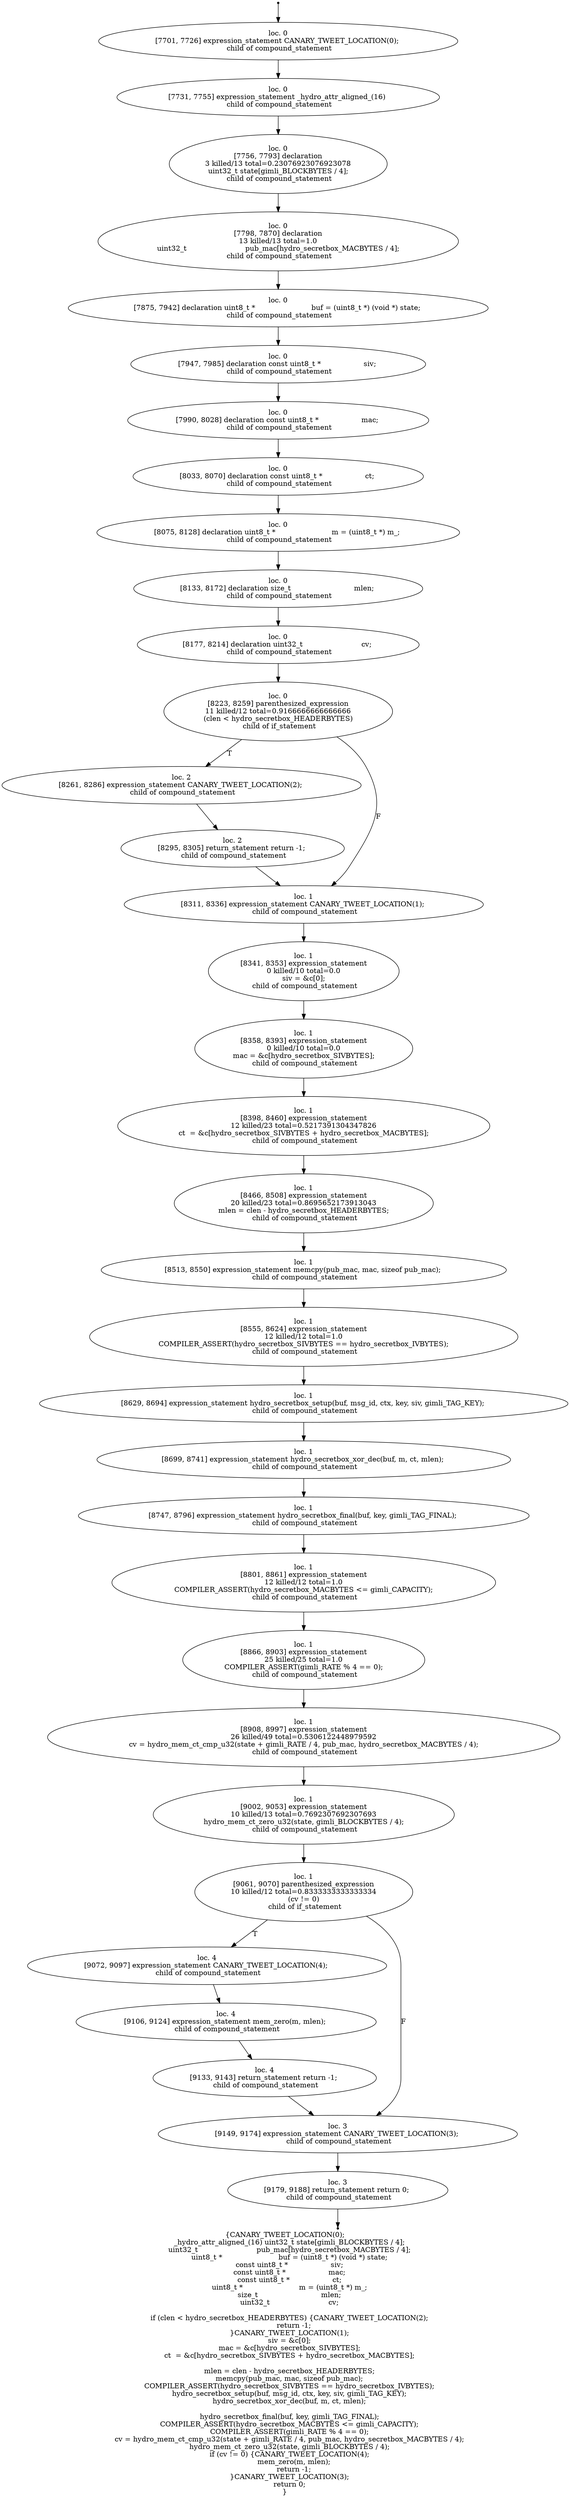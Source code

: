 digraph hydro_secretbox_decrypt_9 {
	initial [shape=point]
	initial -> "loc. 0
[7701, 7726] expression_statement CANARY_TWEET_LOCATION(0); 
 child of compound_statement"
	final [shape=point]
	"loc. 3
[9179, 9188] return_statement return 0; 
 child of compound_statement" -> final
	"loc. 0
[7701, 7726] expression_statement CANARY_TWEET_LOCATION(0); 
 child of compound_statement"
	"loc. 0
[7701, 7726] expression_statement CANARY_TWEET_LOCATION(0); 
 child of compound_statement" -> "loc. 0
[7731, 7755] expression_statement _hydro_attr_aligned_(16) 
 child of compound_statement"
	"loc. 0
[7731, 7755] expression_statement _hydro_attr_aligned_(16) 
 child of compound_statement"
	"loc. 0
[7731, 7755] expression_statement _hydro_attr_aligned_(16) 
 child of compound_statement" -> "loc. 0
[7756, 7793] declaration
3 killed/13 total=0.23076923076923078
 uint32_t state[gimli_BLOCKBYTES / 4]; 
 child of compound_statement"
	"loc. 0
[7756, 7793] declaration
3 killed/13 total=0.23076923076923078
 uint32_t state[gimli_BLOCKBYTES / 4]; 
 child of compound_statement"
	"loc. 0
[7756, 7793] declaration
3 killed/13 total=0.23076923076923078
 uint32_t state[gimli_BLOCKBYTES / 4]; 
 child of compound_statement" -> "loc. 0
[7798, 7870] declaration
13 killed/13 total=1.0
 uint32_t                          pub_mac[hydro_secretbox_MACBYTES / 4]; 
 child of compound_statement"
	"loc. 0
[7798, 7870] declaration
13 killed/13 total=1.0
 uint32_t                          pub_mac[hydro_secretbox_MACBYTES / 4]; 
 child of compound_statement"
	"loc. 0
[7798, 7870] declaration
13 killed/13 total=1.0
 uint32_t                          pub_mac[hydro_secretbox_MACBYTES / 4]; 
 child of compound_statement" -> "loc. 0
[7875, 7942] declaration uint8_t *                         buf = (uint8_t *) (void *) state; 
 child of compound_statement"
	"loc. 0
[7875, 7942] declaration uint8_t *                         buf = (uint8_t *) (void *) state; 
 child of compound_statement"
	"loc. 0
[7875, 7942] declaration uint8_t *                         buf = (uint8_t *) (void *) state; 
 child of compound_statement" -> "loc. 0
[7947, 7985] declaration const uint8_t *                   siv; 
 child of compound_statement"
	"loc. 0
[7947, 7985] declaration const uint8_t *                   siv; 
 child of compound_statement"
	"loc. 0
[7947, 7985] declaration const uint8_t *                   siv; 
 child of compound_statement" -> "loc. 0
[7990, 8028] declaration const uint8_t *                   mac; 
 child of compound_statement"
	"loc. 0
[7990, 8028] declaration const uint8_t *                   mac; 
 child of compound_statement"
	"loc. 0
[7990, 8028] declaration const uint8_t *                   mac; 
 child of compound_statement" -> "loc. 0
[8033, 8070] declaration const uint8_t *                   ct; 
 child of compound_statement"
	"loc. 0
[8033, 8070] declaration const uint8_t *                   ct; 
 child of compound_statement"
	"loc. 0
[8033, 8070] declaration const uint8_t *                   ct; 
 child of compound_statement" -> "loc. 0
[8075, 8128] declaration uint8_t *                         m = (uint8_t *) m_; 
 child of compound_statement"
	"loc. 0
[8075, 8128] declaration uint8_t *                         m = (uint8_t *) m_; 
 child of compound_statement"
	"loc. 0
[8075, 8128] declaration uint8_t *                         m = (uint8_t *) m_; 
 child of compound_statement" -> "loc. 0
[8133, 8172] declaration size_t                            mlen; 
 child of compound_statement"
	"loc. 0
[8133, 8172] declaration size_t                            mlen; 
 child of compound_statement"
	"loc. 0
[8133, 8172] declaration size_t                            mlen; 
 child of compound_statement" -> "loc. 0
[8177, 8214] declaration uint32_t                          cv; 
 child of compound_statement"
	"loc. 0
[8177, 8214] declaration uint32_t                          cv; 
 child of compound_statement"
	"loc. 0
[8177, 8214] declaration uint32_t                          cv; 
 child of compound_statement" -> "loc. 0
[8223, 8259] parenthesized_expression
11 killed/12 total=0.9166666666666666
 (clen < hydro_secretbox_HEADERBYTES) 
 child of if_statement"
	"loc. 0
[8223, 8259] parenthesized_expression
11 killed/12 total=0.9166666666666666
 (clen < hydro_secretbox_HEADERBYTES) 
 child of if_statement"
	"loc. 0
[8223, 8259] parenthesized_expression
11 killed/12 total=0.9166666666666666
 (clen < hydro_secretbox_HEADERBYTES) 
 child of if_statement" -> "loc. 2
[8261, 8286] expression_statement CANARY_TWEET_LOCATION(2); 
 child of compound_statement" [label=T]
	"loc. 0
[8223, 8259] parenthesized_expression
11 killed/12 total=0.9166666666666666
 (clen < hydro_secretbox_HEADERBYTES) 
 child of if_statement" -> "loc. 1
[8311, 8336] expression_statement CANARY_TWEET_LOCATION(1); 
 child of compound_statement" [label=F]
	"loc. 2
[8261, 8286] expression_statement CANARY_TWEET_LOCATION(2); 
 child of compound_statement"
	"loc. 2
[8261, 8286] expression_statement CANARY_TWEET_LOCATION(2); 
 child of compound_statement" -> "loc. 2
[8295, 8305] return_statement return -1; 
 child of compound_statement"
	"loc. 1
[8311, 8336] expression_statement CANARY_TWEET_LOCATION(1); 
 child of compound_statement"
	"loc. 1
[8311, 8336] expression_statement CANARY_TWEET_LOCATION(1); 
 child of compound_statement" -> "loc. 1
[8341, 8353] expression_statement
0 killed/10 total=0.0
 siv = &c[0]; 
 child of compound_statement"
	"loc. 2
[8295, 8305] return_statement return -1; 
 child of compound_statement"
	"loc. 2
[8295, 8305] return_statement return -1; 
 child of compound_statement" -> "loc. 1
[8311, 8336] expression_statement CANARY_TWEET_LOCATION(1); 
 child of compound_statement"
	"loc. 1
[8341, 8353] expression_statement
0 killed/10 total=0.0
 siv = &c[0]; 
 child of compound_statement"
	"loc. 1
[8341, 8353] expression_statement
0 killed/10 total=0.0
 siv = &c[0]; 
 child of compound_statement" -> "loc. 1
[8358, 8393] expression_statement
0 killed/10 total=0.0
 mac = &c[hydro_secretbox_SIVBYTES]; 
 child of compound_statement"
	"loc. 1
[8358, 8393] expression_statement
0 killed/10 total=0.0
 mac = &c[hydro_secretbox_SIVBYTES]; 
 child of compound_statement"
	"loc. 1
[8358, 8393] expression_statement
0 killed/10 total=0.0
 mac = &c[hydro_secretbox_SIVBYTES]; 
 child of compound_statement" -> "loc. 1
[8398, 8460] expression_statement
12 killed/23 total=0.5217391304347826
 ct  = &c[hydro_secretbox_SIVBYTES + hydro_secretbox_MACBYTES]; 
 child of compound_statement"
	"loc. 1
[8398, 8460] expression_statement
12 killed/23 total=0.5217391304347826
 ct  = &c[hydro_secretbox_SIVBYTES + hydro_secretbox_MACBYTES]; 
 child of compound_statement"
	"loc. 1
[8398, 8460] expression_statement
12 killed/23 total=0.5217391304347826
 ct  = &c[hydro_secretbox_SIVBYTES + hydro_secretbox_MACBYTES]; 
 child of compound_statement" -> "loc. 1
[8466, 8508] expression_statement
20 killed/23 total=0.8695652173913043
 mlen = clen - hydro_secretbox_HEADERBYTES; 
 child of compound_statement"
	"loc. 1
[8466, 8508] expression_statement
20 killed/23 total=0.8695652173913043
 mlen = clen - hydro_secretbox_HEADERBYTES; 
 child of compound_statement"
	"loc. 1
[8466, 8508] expression_statement
20 killed/23 total=0.8695652173913043
 mlen = clen - hydro_secretbox_HEADERBYTES; 
 child of compound_statement" -> "loc. 1
[8513, 8550] expression_statement memcpy(pub_mac, mac, sizeof pub_mac); 
 child of compound_statement"
	"loc. 1
[8513, 8550] expression_statement memcpy(pub_mac, mac, sizeof pub_mac); 
 child of compound_statement"
	"loc. 1
[8513, 8550] expression_statement memcpy(pub_mac, mac, sizeof pub_mac); 
 child of compound_statement" -> "loc. 1
[8555, 8624] expression_statement
12 killed/12 total=1.0
 COMPILER_ASSERT(hydro_secretbox_SIVBYTES == hydro_secretbox_IVBYTES); 
 child of compound_statement"
	"loc. 1
[8555, 8624] expression_statement
12 killed/12 total=1.0
 COMPILER_ASSERT(hydro_secretbox_SIVBYTES == hydro_secretbox_IVBYTES); 
 child of compound_statement"
	"loc. 1
[8555, 8624] expression_statement
12 killed/12 total=1.0
 COMPILER_ASSERT(hydro_secretbox_SIVBYTES == hydro_secretbox_IVBYTES); 
 child of compound_statement" -> "loc. 1
[8629, 8694] expression_statement hydro_secretbox_setup(buf, msg_id, ctx, key, siv, gimli_TAG_KEY); 
 child of compound_statement"
	"loc. 1
[8629, 8694] expression_statement hydro_secretbox_setup(buf, msg_id, ctx, key, siv, gimli_TAG_KEY); 
 child of compound_statement"
	"loc. 1
[8629, 8694] expression_statement hydro_secretbox_setup(buf, msg_id, ctx, key, siv, gimli_TAG_KEY); 
 child of compound_statement" -> "loc. 1
[8699, 8741] expression_statement hydro_secretbox_xor_dec(buf, m, ct, mlen); 
 child of compound_statement"
	"loc. 1
[8699, 8741] expression_statement hydro_secretbox_xor_dec(buf, m, ct, mlen); 
 child of compound_statement"
	"loc. 1
[8699, 8741] expression_statement hydro_secretbox_xor_dec(buf, m, ct, mlen); 
 child of compound_statement" -> "loc. 1
[8747, 8796] expression_statement hydro_secretbox_final(buf, key, gimli_TAG_FINAL); 
 child of compound_statement"
	"loc. 1
[8747, 8796] expression_statement hydro_secretbox_final(buf, key, gimli_TAG_FINAL); 
 child of compound_statement"
	"loc. 1
[8747, 8796] expression_statement hydro_secretbox_final(buf, key, gimli_TAG_FINAL); 
 child of compound_statement" -> "loc. 1
[8801, 8861] expression_statement
12 killed/12 total=1.0
 COMPILER_ASSERT(hydro_secretbox_MACBYTES <= gimli_CAPACITY); 
 child of compound_statement"
	"loc. 1
[8801, 8861] expression_statement
12 killed/12 total=1.0
 COMPILER_ASSERT(hydro_secretbox_MACBYTES <= gimli_CAPACITY); 
 child of compound_statement"
	"loc. 1
[8801, 8861] expression_statement
12 killed/12 total=1.0
 COMPILER_ASSERT(hydro_secretbox_MACBYTES <= gimli_CAPACITY); 
 child of compound_statement" -> "loc. 1
[8866, 8903] expression_statement
25 killed/25 total=1.0
 COMPILER_ASSERT(gimli_RATE % 4 == 0); 
 child of compound_statement"
	"loc. 1
[8866, 8903] expression_statement
25 killed/25 total=1.0
 COMPILER_ASSERT(gimli_RATE % 4 == 0); 
 child of compound_statement"
	"loc. 1
[8866, 8903] expression_statement
25 killed/25 total=1.0
 COMPILER_ASSERT(gimli_RATE % 4 == 0); 
 child of compound_statement" -> "loc. 1
[8908, 8997] expression_statement
26 killed/49 total=0.5306122448979592
 cv = hydro_mem_ct_cmp_u32(state + gimli_RATE / 4, pub_mac, hydro_secretbox_MACBYTES / 4); 
 child of compound_statement"
	"loc. 1
[8908, 8997] expression_statement
26 killed/49 total=0.5306122448979592
 cv = hydro_mem_ct_cmp_u32(state + gimli_RATE / 4, pub_mac, hydro_secretbox_MACBYTES / 4); 
 child of compound_statement"
	"loc. 1
[8908, 8997] expression_statement
26 killed/49 total=0.5306122448979592
 cv = hydro_mem_ct_cmp_u32(state + gimli_RATE / 4, pub_mac, hydro_secretbox_MACBYTES / 4); 
 child of compound_statement" -> "loc. 1
[9002, 9053] expression_statement
10 killed/13 total=0.7692307692307693
 hydro_mem_ct_zero_u32(state, gimli_BLOCKBYTES / 4); 
 child of compound_statement"
	"loc. 1
[9002, 9053] expression_statement
10 killed/13 total=0.7692307692307693
 hydro_mem_ct_zero_u32(state, gimli_BLOCKBYTES / 4); 
 child of compound_statement"
	"loc. 1
[9002, 9053] expression_statement
10 killed/13 total=0.7692307692307693
 hydro_mem_ct_zero_u32(state, gimli_BLOCKBYTES / 4); 
 child of compound_statement" -> "loc. 1
[9061, 9070] parenthesized_expression
10 killed/12 total=0.8333333333333334
 (cv != 0) 
 child of if_statement"
	"loc. 1
[9061, 9070] parenthesized_expression
10 killed/12 total=0.8333333333333334
 (cv != 0) 
 child of if_statement"
	"loc. 1
[9061, 9070] parenthesized_expression
10 killed/12 total=0.8333333333333334
 (cv != 0) 
 child of if_statement" -> "loc. 4
[9072, 9097] expression_statement CANARY_TWEET_LOCATION(4); 
 child of compound_statement" [label=T]
	"loc. 1
[9061, 9070] parenthesized_expression
10 killed/12 total=0.8333333333333334
 (cv != 0) 
 child of if_statement" -> "loc. 3
[9149, 9174] expression_statement CANARY_TWEET_LOCATION(3); 
 child of compound_statement" [label=F]
	"loc. 4
[9072, 9097] expression_statement CANARY_TWEET_LOCATION(4); 
 child of compound_statement"
	"loc. 4
[9072, 9097] expression_statement CANARY_TWEET_LOCATION(4); 
 child of compound_statement" -> "loc. 4
[9106, 9124] expression_statement mem_zero(m, mlen); 
 child of compound_statement"
	"loc. 3
[9149, 9174] expression_statement CANARY_TWEET_LOCATION(3); 
 child of compound_statement"
	"loc. 3
[9149, 9174] expression_statement CANARY_TWEET_LOCATION(3); 
 child of compound_statement" -> "loc. 3
[9179, 9188] return_statement return 0; 
 child of compound_statement"
	"loc. 4
[9106, 9124] expression_statement mem_zero(m, mlen); 
 child of compound_statement"
	"loc. 4
[9106, 9124] expression_statement mem_zero(m, mlen); 
 child of compound_statement" -> "loc. 4
[9133, 9143] return_statement return -1; 
 child of compound_statement"
	"loc. 4
[9133, 9143] return_statement return -1; 
 child of compound_statement"
	"loc. 4
[9133, 9143] return_statement return -1; 
 child of compound_statement" -> "loc. 3
[9149, 9174] expression_statement CANARY_TWEET_LOCATION(3); 
 child of compound_statement"
	"loc. 3
[9179, 9188] return_statement return 0; 
 child of compound_statement"
	label="{CANARY_TWEET_LOCATION(0);
    _hydro_attr_aligned_(16) uint32_t state[gimli_BLOCKBYTES / 4];
    uint32_t                          pub_mac[hydro_secretbox_MACBYTES / 4];
    uint8_t *                         buf = (uint8_t *) (void *) state;
    const uint8_t *                   siv;
    const uint8_t *                   mac;
    const uint8_t *                   ct;
    uint8_t *                         m = (uint8_t *) m_;
    size_t                            mlen;
    uint32_t                          cv;

    if (clen < hydro_secretbox_HEADERBYTES) {CANARY_TWEET_LOCATION(2);
        return -1;
    }CANARY_TWEET_LOCATION(1);
    siv = &c[0];
    mac = &c[hydro_secretbox_SIVBYTES];
    ct  = &c[hydro_secretbox_SIVBYTES + hydro_secretbox_MACBYTES];

    mlen = clen - hydro_secretbox_HEADERBYTES;
    memcpy(pub_mac, mac, sizeof pub_mac);
    COMPILER_ASSERT(hydro_secretbox_SIVBYTES == hydro_secretbox_IVBYTES);
    hydro_secretbox_setup(buf, msg_id, ctx, key, siv, gimli_TAG_KEY);
    hydro_secretbox_xor_dec(buf, m, ct, mlen);

    hydro_secretbox_final(buf, key, gimli_TAG_FINAL);
    COMPILER_ASSERT(hydro_secretbox_MACBYTES <= gimli_CAPACITY);
    COMPILER_ASSERT(gimli_RATE % 4 == 0);
    cv = hydro_mem_ct_cmp_u32(state + gimli_RATE / 4, pub_mac, hydro_secretbox_MACBYTES / 4);
    hydro_mem_ct_zero_u32(state, gimli_BLOCKBYTES / 4);
    if (cv != 0) {CANARY_TWEET_LOCATION(4);
        mem_zero(m, mlen);
        return -1;
    }CANARY_TWEET_LOCATION(3);
    return 0;
}"
}
